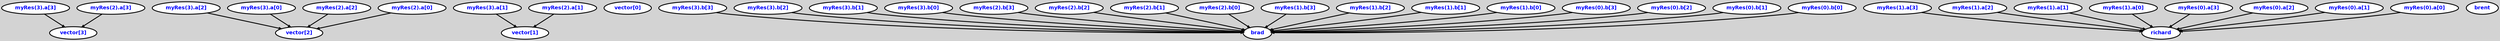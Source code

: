 digraph {

ordering=out;
	ranksep=.4;
	bgcolor="lightgrey"; node [fixedsize=false, fontsize=12, fontname="Helvetica-bold", fontcolor="blue"
		width=.25, height=.25, color="black", fillcolor="white", style="filled, solid, bold"];
	edge [arrowsize=.5, color="black", style="bold"]  n0 [label="vector[3]"];
  n1 [label="vector[2]"];
  n2 [label="vector[1]"];
  n3 [label="vector[0]"];
  n4 [label="brad"];
  n5 [label="richard"];
  n6 [label="brent"];
  p0 [label="myRes(3).a[3]"];
  p1 [label="myRes(3).a[2]"];
  p2 [label="myRes(3).a[1]"];
  p3 [label="myRes(3).a[0]"];
  p4 [label="myRes(3).b[3]"];
  p5 [label="myRes(3).b[2]"];
  p6 [label="myRes(3).b[1]"];
  p7 [label="myRes(3).b[0]"];
  p8 [label="myRes(2).a[3]"];
  p9 [label="myRes(2).a[2]"];
  p10 [label="myRes(2).a[1]"];
  p11 [label="myRes(2).a[0]"];
  p12 [label="myRes(2).b[3]"];
  p13 [label="myRes(2).b[2]"];
  p14 [label="myRes(2).b[1]"];
  p15 [label="myRes(2).b[0]"];
  p16 [label="myRes(1).a[3]"];
  p17 [label="myRes(1).a[2]"];
  p18 [label="myRes(1).a[1]"];
  p19 [label="myRes(1).a[0]"];
  p20 [label="myRes(1).b[3]"];
  p21 [label="myRes(1).b[2]"];
  p22 [label="myRes(1).b[1]"];
  p23 [label="myRes(1).b[0]"];
  p24 [label="myRes(0).a[3]"];
  p25 [label="myRes(0).a[2]"];
  p26 [label="myRes(0).a[1]"];
  p27 [label="myRes(0).a[0]"];
  p28 [label="myRes(0).b[3]"];
  p29 [label="myRes(0).b[2]"];
  p30 [label="myRes(0).b[1]"];
  p31 [label="myRes(0).b[0]"];
  p0 -> n0;
  p1 -> n1;
  p2 -> n2;
  p3 -> n1;
  p4 -> n4;
  p5 -> n4;
  p6 -> n4;
  p7 -> n4;
  p8 -> n0;
  p9 -> n1;
  p10 -> n2;
  p11 -> n1;
  p12 -> n4;
  p13 -> n4;
  p14 -> n4;
  p15 -> n4;
  p17 -> n5;
  p16 -> n5;
  p19 -> n5;
  p18 -> n5;
  p21 -> n4;
  p20 -> n4;
  p23 -> n4;
  p22 -> n4;
  p25 -> n5;
  p24 -> n5;
  p27 -> n5;
  p26 -> n5;
  p29 -> n4;
  p28 -> n4;
  p31 -> n4;
  p30 -> n4;
}
